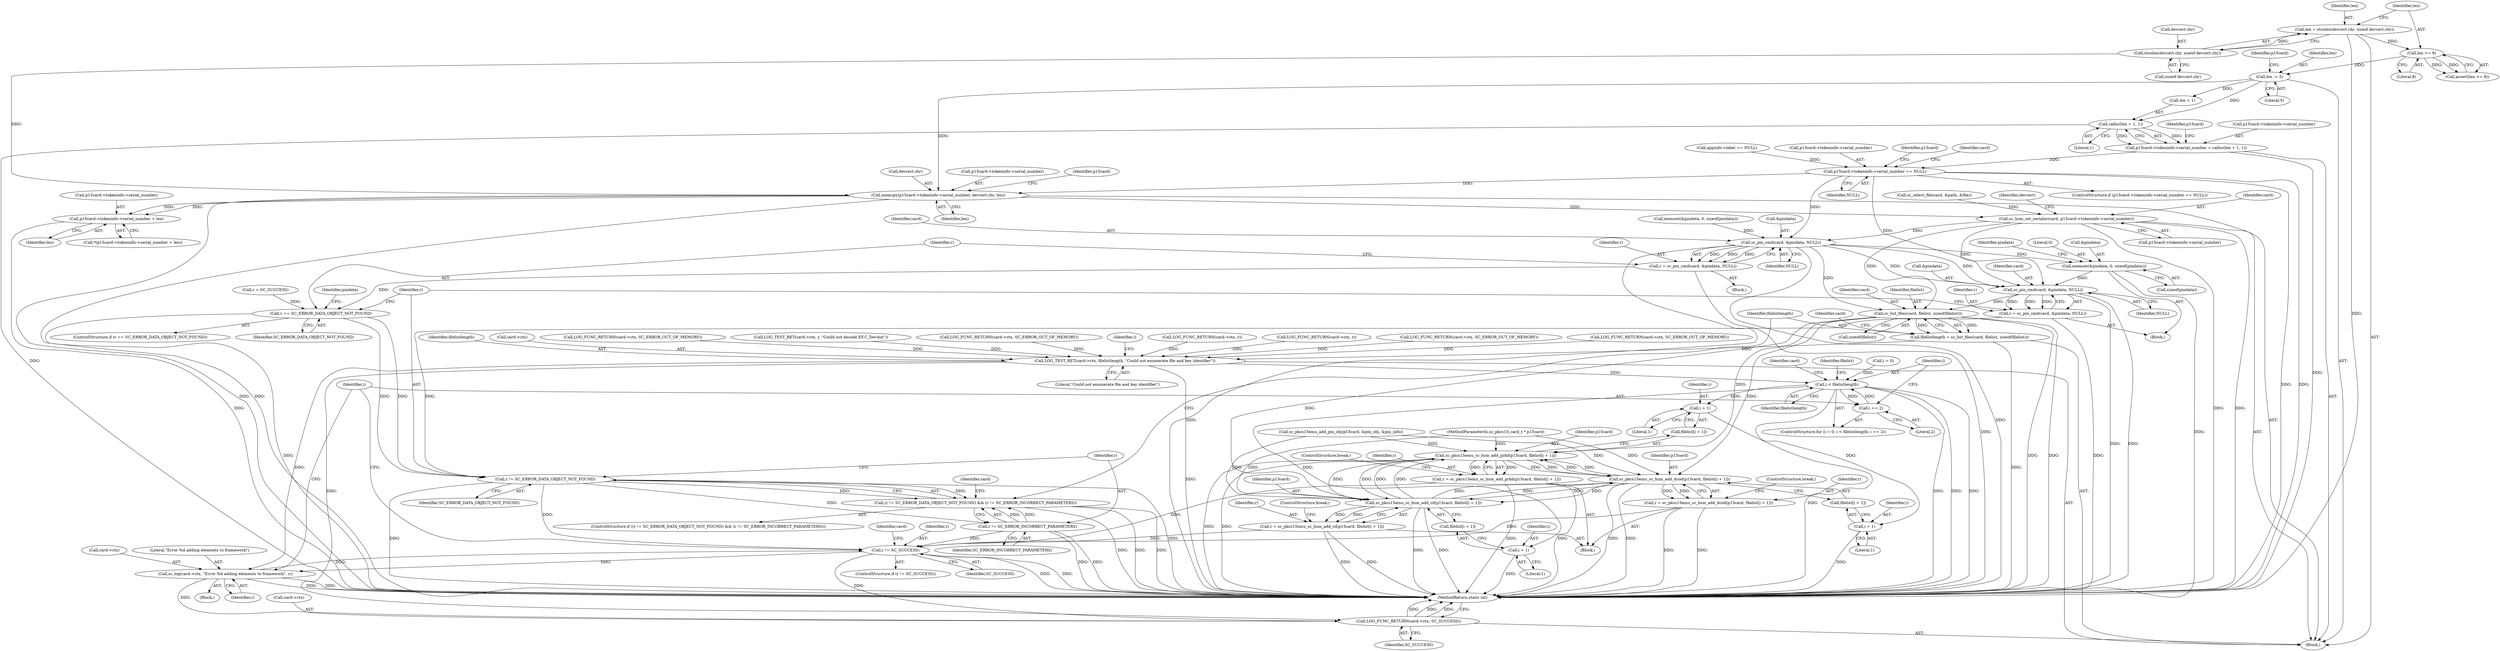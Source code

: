 digraph "0_OpenSC_360e95d45ac4123255a4c796db96337f332160ad#diff-d643a0fa169471dbf2912f4866dc49c5_6@API" {
"1000553" [label="(Call,calloc(len + 1, 1))"];
"1000544" [label="(Call,len -= 5)"];
"1000541" [label="(Call,len >= 8)"];
"1000530" [label="(Call,len = strnlen(devcert.chr, sizeof devcert.chr))"];
"1000532" [label="(Call,strnlen(devcert.chr, sizeof devcert.chr))"];
"1000547" [label="(Call,p15card->tokeninfo->serial_number = calloc(len + 1, 1))"];
"1000559" [label="(Call,p15card->tokeninfo->serial_number == NULL)"];
"1000571" [label="(Call,memcpy(p15card->tokeninfo->serial_number, devcert.chr, len))"];
"1000583" [label="(Call,p15card->tokeninfo->serial_number + len)"];
"1000591" [label="(Call,sc_hsm_set_serialnr(card, p15card->tokeninfo->serial_number))"];
"1000958" [label="(Call,sc_pin_cmd(card, &pindata, NULL))"];
"1000956" [label="(Call,r = sc_pin_cmd(card, &pindata, NULL))"];
"1000964" [label="(Call,r == SC_ERROR_DATA_OBJECT_NOT_FOUND)"];
"1000998" [label="(Call,r != SC_ERROR_DATA_OBJECT_NOT_FOUND)"];
"1000997" [label="(Call,(r != SC_ERROR_DATA_OBJECT_NOT_FOUND) && (r != SC_ERROR_INCORRECT_PARAMETERS))"];
"1001001" [label="(Call,r != SC_ERROR_INCORRECT_PARAMETERS)"];
"1001072" [label="(Call,r != SC_SUCCESS)"];
"1001076" [label="(Call,sc_log(card->ctx, \"Error %d adding elements to framework\", r))"];
"1001082" [label="(Call,LOG_FUNC_RETURN(card->ctx, SC_SUCCESS))"];
"1000968" [label="(Call,memset(&pindata, 0, sizeof(pindata)))"];
"1000991" [label="(Call,sc_pin_cmd(card, &pindata, NULL))"];
"1000989" [label="(Call,r = sc_pin_cmd(card, &pindata, NULL))"];
"1001011" [label="(Call,sc_list_files(card, filelist, sizeof(filelist)))"];
"1001009" [label="(Call,filelistlength = sc_list_files(card, filelist, sizeof(filelist)))"];
"1001016" [label="(Call,LOG_TEST_RET(card->ctx, filelistlength, \"Could not enumerate file and key identifier\"))"];
"1001026" [label="(Call,i < filelistlength)"];
"1001029" [label="(Call,i += 2)"];
"1001045" [label="(Call,i + 1)"];
"1001056" [label="(Call,i + 1)"];
"1001067" [label="(Call,i + 1)"];
"1001041" [label="(Call,sc_pkcs15emu_sc_hsm_add_prkd(p15card, filelist[i + 1]))"];
"1001039" [label="(Call,r = sc_pkcs15emu_sc_hsm_add_prkd(p15card, filelist[i + 1]))"];
"1001052" [label="(Call,sc_pkcs15emu_sc_hsm_add_dcod(p15card, filelist[i + 1]))"];
"1001050" [label="(Call,r = sc_pkcs15emu_sc_hsm_add_dcod(p15card, filelist[i + 1]))"];
"1001063" [label="(Call,sc_pkcs15emu_sc_hsm_add_cd(p15card, filelist[i + 1]))"];
"1001061" [label="(Call,r = sc_pkcs15emu_sc_hsm_add_cd(p15card, filelist[i + 1]))"];
"1001017" [label="(Call,card->ctx)"];
"1001054" [label="(Call,filelist[i + 1])"];
"1000546" [label="(Literal,5)"];
"1000960" [label="(Call,&pindata)"];
"1001056" [label="(Call,i + 1)"];
"1001083" [label="(Call,card->ctx)"];
"1000542" [label="(Identifier,len)"];
"1001051" [label="(Identifier,r)"];
"1001080" [label="(Literal,\"Error %d adding elements to framework\")"];
"1000107" [label="(Block,)"];
"1000584" [label="(Call,p15card->tokeninfo->serial_number)"];
"1000577" [label="(Call,devcert.chr)"];
"1000992" [label="(Identifier,card)"];
"1001050" [label="(Call,r = sc_pkcs15emu_sc_hsm_add_dcod(p15card, filelist[i + 1]))"];
"1000963" [label="(ControlStructure,if (r == SC_ERROR_DATA_OBJECT_NOT_FOUND))"];
"1000550" [label="(Identifier,p15card)"];
"1001026" [label="(Call,i < filelistlength)"];
"1000504" [label="(Call,LOG_FUNC_RETURN(card->ctx, SC_ERROR_OUT_OF_MEMORY))"];
"1000966" [label="(Identifier,SC_ERROR_DATA_OBJECT_NOT_FOUND)"];
"1001058" [label="(Literal,1)"];
"1000930" [label="(Call,r = SC_SUCCESS)"];
"1000582" [label="(Call,*(p15card->tokeninfo->serial_number + len))"];
"1000964" [label="(Call,r == SC_ERROR_DATA_OBJECT_NOT_FOUND)"];
"1001076" [label="(Call,sc_log(card->ctx, \"Error %d adding elements to framework\", r))"];
"1001047" [label="(Literal,1)"];
"1001053" [label="(Identifier,p15card)"];
"1001069" [label="(Literal,1)"];
"1000356" [label="(Call,LOG_TEST_RET(card->ctx, r, \"Could not decode EF.C_DevAut\"))"];
"1001029" [label="(Call,i += 2)"];
"1000591" [label="(Call,sc_hsm_set_serialnr(card, p15card->tokeninfo->serial_number))"];
"1000540" [label="(Call,assert(len >= 8))"];
"1001070" [label="(ControlStructure,break;)"];
"1001012" [label="(Identifier,card)"];
"1000580" [label="(Identifier,len)"];
"1000531" [label="(Identifier,len)"];
"1001018" [label="(Identifier,card)"];
"1000991" [label="(Call,sc_pin_cmd(card, &pindata, NULL))"];
"1000559" [label="(Call,p15card->tokeninfo->serial_number == NULL)"];
"1001010" [label="(Identifier,filelistlength)"];
"1000959" [label="(Identifier,card)"];
"1001087" [label="(MethodReturn,static int)"];
"1000532" [label="(Call,strnlen(devcert.chr, sizeof devcert.chr))"];
"1001082" [label="(Call,LOG_FUNC_RETURN(card->ctx, SC_SUCCESS))"];
"1001040" [label="(Identifier,r)"];
"1000541" [label="(Call,len >= 8)"];
"1000536" [label="(Call,sizeof devcert.chr)"];
"1000574" [label="(Identifier,p15card)"];
"1000968" [label="(Call,memset(&pindata, 0, sizeof(pindata)))"];
"1001086" [label="(Identifier,SC_SUCCESS)"];
"1001000" [label="(Identifier,SC_ERROR_DATA_OBJECT_NOT_FOUND)"];
"1000902" [label="(Call,sc_pkcs15emu_add_pin_obj(p15card, &pin_obj, &pin_info))"];
"1001039" [label="(Call,r = sc_pkcs15emu_sc_hsm_add_prkd(p15card, filelist[i + 1]))"];
"1000958" [label="(Call,sc_pin_cmd(card, &pindata, NULL))"];
"1000971" [label="(Literal,0)"];
"1000530" [label="(Call,len = strnlen(devcert.chr, sizeof devcert.chr))"];
"1000572" [label="(Call,p15card->tokeninfo->serial_number)"];
"1001084" [label="(Identifier,card)"];
"1001006" [label="(Identifier,card)"];
"1001077" [label="(Call,card->ctx)"];
"1000190" [label="(Call,sc_select_file(card, &path, &file))"];
"1001014" [label="(Call,sizeof(filelist))"];
"1001064" [label="(Identifier,p15card)"];
"1000568" [label="(Identifier,card)"];
"1001068" [label="(Identifier,i)"];
"1000965" [label="(Identifier,r)"];
"1000557" [label="(Literal,1)"];
"1000566" [label="(Call,LOG_FUNC_RETURN(card->ctx, SC_ERROR_OUT_OF_MEMORY))"];
"1001024" [label="(Identifier,i)"];
"1001078" [label="(Identifier,card)"];
"1000989" [label="(Call,r = sc_pin_cmd(card, &pindata, NULL))"];
"1001059" [label="(ControlStructure,break;)"];
"1001045" [label="(Call,i + 1)"];
"1000762" [label="(Call,LOG_FUNC_RETURN(card->ctx, r))"];
"1000589" [label="(Identifier,len)"];
"1000912" [label="(Call,LOG_FUNC_RETURN(card->ctx, r))"];
"1000520" [label="(Call,appinfo->label == NULL)"];
"1000999" [label="(Identifier,r)"];
"1000934" [label="(Block,)"];
"1001041" [label="(Call,sc_pkcs15emu_sc_hsm_add_prkd(p15card, filelist[i + 1]))"];
"1001065" [label="(Call,filelist[i + 1])"];
"1001001" [label="(Call,r != SC_ERROR_INCORRECT_PARAMETERS)"];
"1001030" [label="(Identifier,i)"];
"1001043" [label="(Call,filelist[i + 1])"];
"1000957" [label="(Identifier,r)"];
"1001021" [label="(Literal,\"Could not enumerate file and key identifier\")"];
"1001046" [label="(Identifier,i)"];
"1000565" [label="(Identifier,NULL)"];
"1000558" [label="(ControlStructure,if (p15card->tokeninfo->serial_number == NULL))"];
"1000553" [label="(Call,calloc(len + 1, 1))"];
"1000545" [label="(Identifier,len)"];
"1001042" [label="(Identifier,p15card)"];
"1001075" [label="(Block,)"];
"1000956" [label="(Call,r = sc_pin_cmd(card, &pindata, NULL))"];
"1000547" [label="(Call,p15card->tokeninfo->serial_number = calloc(len + 1, 1))"];
"1000583" [label="(Call,p15card->tokeninfo->serial_number + len)"];
"1000600" [label="(Identifier,devcert)"];
"1001057" [label="(Identifier,i)"];
"1001081" [label="(Identifier,r)"];
"1000560" [label="(Call,p15card->tokeninfo->serial_number)"];
"1001002" [label="(Identifier,r)"];
"1001031" [label="(Literal,2)"];
"1000586" [label="(Identifier,p15card)"];
"1000995" [label="(Identifier,NULL)"];
"1001009" [label="(Call,filelistlength = sc_list_files(card, filelist, sizeof(filelist)))"];
"1000592" [label="(Identifier,card)"];
"1001063" [label="(Call,sc_pkcs15emu_sc_hsm_add_cd(p15card, filelist[i + 1]))"];
"1001022" [label="(ControlStructure,for (i = 0; i < filelistlength; i += 2))"];
"1000543" [label="(Literal,8)"];
"1001072" [label="(Call,r != SC_SUCCESS)"];
"1000969" [label="(Call,&pindata)"];
"1000976" [label="(Identifier,pindata)"];
"1001071" [label="(ControlStructure,if (r != SC_SUCCESS))"];
"1000554" [label="(Call,len + 1)"];
"1001035" [label="(Identifier,filelist)"];
"1000562" [label="(Identifier,p15card)"];
"1001061" [label="(Call,r = sc_pkcs15emu_sc_hsm_add_cd(p15card, filelist[i + 1]))"];
"1000416" [label="(Call,LOG_FUNC_RETURN(card->ctx, SC_ERROR_OUT_OF_MEMORY))"];
"1000967" [label="(Block,)"];
"1000935" [label="(Call,memset(&pindata, 0, sizeof(pindata)))"];
"1001067" [label="(Call,i + 1)"];
"1000990" [label="(Identifier,r)"];
"1000525" [label="(Call,LOG_FUNC_RETURN(card->ctx, SC_ERROR_OUT_OF_MEMORY))"];
"1001013" [label="(Identifier,filelist)"];
"1001052" [label="(Call,sc_pkcs15emu_sc_hsm_add_dcod(p15card, filelist[i + 1]))"];
"1000571" [label="(Call,memcpy(p15card->tokeninfo->serial_number, devcert.chr, len))"];
"1001073" [label="(Identifier,r)"];
"1000962" [label="(Identifier,NULL)"];
"1001023" [label="(Call,i = 0)"];
"1000593" [label="(Call,p15card->tokeninfo->serial_number)"];
"1001028" [label="(Identifier,filelistlength)"];
"1000533" [label="(Call,devcert.chr)"];
"1001011" [label="(Call,sc_list_files(card, filelist, sizeof(filelist)))"];
"1001020" [label="(Identifier,filelistlength)"];
"1001027" [label="(Identifier,i)"];
"1000544" [label="(Call,len -= 5)"];
"1000548" [label="(Call,p15card->tokeninfo->serial_number)"];
"1001062" [label="(Identifier,r)"];
"1001016" [label="(Call,LOG_TEST_RET(card->ctx, filelistlength, \"Could not enumerate file and key identifier\"))"];
"1000997" [label="(Call,(r != SC_ERROR_DATA_OBJECT_NOT_FOUND) && (r != SC_ERROR_INCORRECT_PARAMETERS))"];
"1001048" [label="(ControlStructure,break;)"];
"1000993" [label="(Call,&pindata)"];
"1000970" [label="(Identifier,pindata)"];
"1000996" [label="(ControlStructure,if ((r != SC_ERROR_DATA_OBJECT_NOT_FOUND) && (r != SC_ERROR_INCORRECT_PARAMETERS)))"];
"1001074" [label="(Identifier,SC_SUCCESS)"];
"1000972" [label="(Call,sizeof(pindata))"];
"1000106" [label="(MethodParameterIn,sc_pkcs15_card_t * p15card)"];
"1001037" [label="(Block,)"];
"1000998" [label="(Call,r != SC_ERROR_DATA_OBJECT_NOT_FOUND)"];
"1001003" [label="(Identifier,SC_ERROR_INCORRECT_PARAMETERS)"];
"1000553" -> "1000547"  [label="AST: "];
"1000553" -> "1000557"  [label="CFG: "];
"1000554" -> "1000553"  [label="AST: "];
"1000557" -> "1000553"  [label="AST: "];
"1000547" -> "1000553"  [label="CFG: "];
"1000553" -> "1001087"  [label="DDG: "];
"1000553" -> "1000547"  [label="DDG: "];
"1000553" -> "1000547"  [label="DDG: "];
"1000544" -> "1000553"  [label="DDG: "];
"1000544" -> "1000107"  [label="AST: "];
"1000544" -> "1000546"  [label="CFG: "];
"1000545" -> "1000544"  [label="AST: "];
"1000546" -> "1000544"  [label="AST: "];
"1000550" -> "1000544"  [label="CFG: "];
"1000541" -> "1000544"  [label="DDG: "];
"1000544" -> "1000554"  [label="DDG: "];
"1000544" -> "1000571"  [label="DDG: "];
"1000541" -> "1000540"  [label="AST: "];
"1000541" -> "1000543"  [label="CFG: "];
"1000542" -> "1000541"  [label="AST: "];
"1000543" -> "1000541"  [label="AST: "];
"1000540" -> "1000541"  [label="CFG: "];
"1000541" -> "1000540"  [label="DDG: "];
"1000541" -> "1000540"  [label="DDG: "];
"1000530" -> "1000541"  [label="DDG: "];
"1000530" -> "1000107"  [label="AST: "];
"1000530" -> "1000532"  [label="CFG: "];
"1000531" -> "1000530"  [label="AST: "];
"1000532" -> "1000530"  [label="AST: "];
"1000542" -> "1000530"  [label="CFG: "];
"1000530" -> "1001087"  [label="DDG: "];
"1000532" -> "1000530"  [label="DDG: "];
"1000532" -> "1000536"  [label="CFG: "];
"1000533" -> "1000532"  [label="AST: "];
"1000536" -> "1000532"  [label="AST: "];
"1000532" -> "1000571"  [label="DDG: "];
"1000547" -> "1000107"  [label="AST: "];
"1000548" -> "1000547"  [label="AST: "];
"1000562" -> "1000547"  [label="CFG: "];
"1000547" -> "1001087"  [label="DDG: "];
"1000547" -> "1000559"  [label="DDG: "];
"1000559" -> "1000558"  [label="AST: "];
"1000559" -> "1000565"  [label="CFG: "];
"1000560" -> "1000559"  [label="AST: "];
"1000565" -> "1000559"  [label="AST: "];
"1000568" -> "1000559"  [label="CFG: "];
"1000574" -> "1000559"  [label="CFG: "];
"1000559" -> "1001087"  [label="DDG: "];
"1000559" -> "1001087"  [label="DDG: "];
"1000520" -> "1000559"  [label="DDG: "];
"1000559" -> "1000571"  [label="DDG: "];
"1000559" -> "1000958"  [label="DDG: "];
"1000559" -> "1000991"  [label="DDG: "];
"1000571" -> "1000107"  [label="AST: "];
"1000571" -> "1000580"  [label="CFG: "];
"1000572" -> "1000571"  [label="AST: "];
"1000577" -> "1000571"  [label="AST: "];
"1000580" -> "1000571"  [label="AST: "];
"1000586" -> "1000571"  [label="CFG: "];
"1000571" -> "1001087"  [label="DDG: "];
"1000571" -> "1001087"  [label="DDG: "];
"1000571" -> "1000583"  [label="DDG: "];
"1000571" -> "1000583"  [label="DDG: "];
"1000571" -> "1000591"  [label="DDG: "];
"1000583" -> "1000582"  [label="AST: "];
"1000583" -> "1000589"  [label="CFG: "];
"1000584" -> "1000583"  [label="AST: "];
"1000589" -> "1000583"  [label="AST: "];
"1000582" -> "1000583"  [label="CFG: "];
"1000583" -> "1001087"  [label="DDG: "];
"1000591" -> "1000107"  [label="AST: "];
"1000591" -> "1000593"  [label="CFG: "];
"1000592" -> "1000591"  [label="AST: "];
"1000593" -> "1000591"  [label="AST: "];
"1000600" -> "1000591"  [label="CFG: "];
"1000591" -> "1001087"  [label="DDG: "];
"1000591" -> "1001087"  [label="DDG: "];
"1000190" -> "1000591"  [label="DDG: "];
"1000591" -> "1000958"  [label="DDG: "];
"1000591" -> "1000991"  [label="DDG: "];
"1000591" -> "1001011"  [label="DDG: "];
"1000958" -> "1000956"  [label="AST: "];
"1000958" -> "1000962"  [label="CFG: "];
"1000959" -> "1000958"  [label="AST: "];
"1000960" -> "1000958"  [label="AST: "];
"1000962" -> "1000958"  [label="AST: "];
"1000956" -> "1000958"  [label="CFG: "];
"1000958" -> "1001087"  [label="DDG: "];
"1000958" -> "1001087"  [label="DDG: "];
"1000958" -> "1000956"  [label="DDG: "];
"1000958" -> "1000956"  [label="DDG: "];
"1000958" -> "1000956"  [label="DDG: "];
"1000935" -> "1000958"  [label="DDG: "];
"1000958" -> "1000968"  [label="DDG: "];
"1000958" -> "1000991"  [label="DDG: "];
"1000958" -> "1000991"  [label="DDG: "];
"1000958" -> "1001011"  [label="DDG: "];
"1000956" -> "1000934"  [label="AST: "];
"1000957" -> "1000956"  [label="AST: "];
"1000965" -> "1000956"  [label="CFG: "];
"1000956" -> "1001087"  [label="DDG: "];
"1000956" -> "1000964"  [label="DDG: "];
"1000964" -> "1000963"  [label="AST: "];
"1000964" -> "1000966"  [label="CFG: "];
"1000965" -> "1000964"  [label="AST: "];
"1000966" -> "1000964"  [label="AST: "];
"1000970" -> "1000964"  [label="CFG: "];
"1000999" -> "1000964"  [label="CFG: "];
"1000964" -> "1001087"  [label="DDG: "];
"1000930" -> "1000964"  [label="DDG: "];
"1000964" -> "1000998"  [label="DDG: "];
"1000964" -> "1000998"  [label="DDG: "];
"1000998" -> "1000997"  [label="AST: "];
"1000998" -> "1001000"  [label="CFG: "];
"1000999" -> "1000998"  [label="AST: "];
"1001000" -> "1000998"  [label="AST: "];
"1001002" -> "1000998"  [label="CFG: "];
"1000997" -> "1000998"  [label="CFG: "];
"1000998" -> "1001087"  [label="DDG: "];
"1000998" -> "1001087"  [label="DDG: "];
"1000998" -> "1000997"  [label="DDG: "];
"1000998" -> "1000997"  [label="DDG: "];
"1000989" -> "1000998"  [label="DDG: "];
"1000998" -> "1001001"  [label="DDG: "];
"1000998" -> "1001072"  [label="DDG: "];
"1000997" -> "1000996"  [label="AST: "];
"1000997" -> "1001001"  [label="CFG: "];
"1001001" -> "1000997"  [label="AST: "];
"1001006" -> "1000997"  [label="CFG: "];
"1001010" -> "1000997"  [label="CFG: "];
"1000997" -> "1001087"  [label="DDG: "];
"1000997" -> "1001087"  [label="DDG: "];
"1000997" -> "1001087"  [label="DDG: "];
"1001001" -> "1000997"  [label="DDG: "];
"1001001" -> "1000997"  [label="DDG: "];
"1001001" -> "1001003"  [label="CFG: "];
"1001002" -> "1001001"  [label="AST: "];
"1001003" -> "1001001"  [label="AST: "];
"1001001" -> "1001087"  [label="DDG: "];
"1001001" -> "1001087"  [label="DDG: "];
"1001001" -> "1001072"  [label="DDG: "];
"1001072" -> "1001071"  [label="AST: "];
"1001072" -> "1001074"  [label="CFG: "];
"1001073" -> "1001072"  [label="AST: "];
"1001074" -> "1001072"  [label="AST: "];
"1001078" -> "1001072"  [label="CFG: "];
"1001030" -> "1001072"  [label="CFG: "];
"1001072" -> "1001087"  [label="DDG: "];
"1001072" -> "1001087"  [label="DDG: "];
"1001061" -> "1001072"  [label="DDG: "];
"1001050" -> "1001072"  [label="DDG: "];
"1001039" -> "1001072"  [label="DDG: "];
"1001076" -> "1001072"  [label="DDG: "];
"1001072" -> "1001076"  [label="DDG: "];
"1001072" -> "1001082"  [label="DDG: "];
"1001076" -> "1001075"  [label="AST: "];
"1001076" -> "1001081"  [label="CFG: "];
"1001077" -> "1001076"  [label="AST: "];
"1001080" -> "1001076"  [label="AST: "];
"1001081" -> "1001076"  [label="AST: "];
"1001030" -> "1001076"  [label="CFG: "];
"1001076" -> "1001087"  [label="DDG: "];
"1001076" -> "1001087"  [label="DDG: "];
"1001016" -> "1001076"  [label="DDG: "];
"1001076" -> "1001082"  [label="DDG: "];
"1001082" -> "1000107"  [label="AST: "];
"1001082" -> "1001086"  [label="CFG: "];
"1001083" -> "1001082"  [label="AST: "];
"1001086" -> "1001082"  [label="AST: "];
"1001087" -> "1001082"  [label="CFG: "];
"1001082" -> "1001087"  [label="DDG: "];
"1001082" -> "1001087"  [label="DDG: "];
"1001082" -> "1001087"  [label="DDG: "];
"1001016" -> "1001082"  [label="DDG: "];
"1000968" -> "1000967"  [label="AST: "];
"1000968" -> "1000972"  [label="CFG: "];
"1000969" -> "1000968"  [label="AST: "];
"1000971" -> "1000968"  [label="AST: "];
"1000972" -> "1000968"  [label="AST: "];
"1000976" -> "1000968"  [label="CFG: "];
"1000968" -> "1001087"  [label="DDG: "];
"1000968" -> "1000991"  [label="DDG: "];
"1000991" -> "1000989"  [label="AST: "];
"1000991" -> "1000995"  [label="CFG: "];
"1000992" -> "1000991"  [label="AST: "];
"1000993" -> "1000991"  [label="AST: "];
"1000995" -> "1000991"  [label="AST: "];
"1000989" -> "1000991"  [label="CFG: "];
"1000991" -> "1001087"  [label="DDG: "];
"1000991" -> "1001087"  [label="DDG: "];
"1000991" -> "1000989"  [label="DDG: "];
"1000991" -> "1000989"  [label="DDG: "];
"1000991" -> "1000989"  [label="DDG: "];
"1000991" -> "1001011"  [label="DDG: "];
"1000989" -> "1000967"  [label="AST: "];
"1000990" -> "1000989"  [label="AST: "];
"1000999" -> "1000989"  [label="CFG: "];
"1000989" -> "1001087"  [label="DDG: "];
"1001011" -> "1001009"  [label="AST: "];
"1001011" -> "1001014"  [label="CFG: "];
"1001012" -> "1001011"  [label="AST: "];
"1001013" -> "1001011"  [label="AST: "];
"1001014" -> "1001011"  [label="AST: "];
"1001009" -> "1001011"  [label="CFG: "];
"1001011" -> "1001087"  [label="DDG: "];
"1001011" -> "1001087"  [label="DDG: "];
"1001011" -> "1001009"  [label="DDG: "];
"1001011" -> "1001009"  [label="DDG: "];
"1001011" -> "1001041"  [label="DDG: "];
"1001011" -> "1001052"  [label="DDG: "];
"1001011" -> "1001063"  [label="DDG: "];
"1001009" -> "1000107"  [label="AST: "];
"1001010" -> "1001009"  [label="AST: "];
"1001018" -> "1001009"  [label="CFG: "];
"1001009" -> "1001087"  [label="DDG: "];
"1001009" -> "1001016"  [label="DDG: "];
"1001016" -> "1000107"  [label="AST: "];
"1001016" -> "1001021"  [label="CFG: "];
"1001017" -> "1001016"  [label="AST: "];
"1001020" -> "1001016"  [label="AST: "];
"1001021" -> "1001016"  [label="AST: "];
"1001024" -> "1001016"  [label="CFG: "];
"1001016" -> "1001087"  [label="DDG: "];
"1000356" -> "1001016"  [label="DDG: "];
"1000566" -> "1001016"  [label="DDG: "];
"1000525" -> "1001016"  [label="DDG: "];
"1000762" -> "1001016"  [label="DDG: "];
"1000504" -> "1001016"  [label="DDG: "];
"1000416" -> "1001016"  [label="DDG: "];
"1000912" -> "1001016"  [label="DDG: "];
"1001016" -> "1001026"  [label="DDG: "];
"1001026" -> "1001022"  [label="AST: "];
"1001026" -> "1001028"  [label="CFG: "];
"1001027" -> "1001026"  [label="AST: "];
"1001028" -> "1001026"  [label="AST: "];
"1001035" -> "1001026"  [label="CFG: "];
"1001084" -> "1001026"  [label="CFG: "];
"1001026" -> "1001087"  [label="DDG: "];
"1001026" -> "1001087"  [label="DDG: "];
"1001026" -> "1001087"  [label="DDG: "];
"1001023" -> "1001026"  [label="DDG: "];
"1001029" -> "1001026"  [label="DDG: "];
"1001026" -> "1001029"  [label="DDG: "];
"1001026" -> "1001045"  [label="DDG: "];
"1001026" -> "1001056"  [label="DDG: "];
"1001026" -> "1001067"  [label="DDG: "];
"1001029" -> "1001022"  [label="AST: "];
"1001029" -> "1001031"  [label="CFG: "];
"1001030" -> "1001029"  [label="AST: "];
"1001031" -> "1001029"  [label="AST: "];
"1001027" -> "1001029"  [label="CFG: "];
"1001045" -> "1001043"  [label="AST: "];
"1001045" -> "1001047"  [label="CFG: "];
"1001046" -> "1001045"  [label="AST: "];
"1001047" -> "1001045"  [label="AST: "];
"1001043" -> "1001045"  [label="CFG: "];
"1001045" -> "1001087"  [label="DDG: "];
"1001056" -> "1001054"  [label="AST: "];
"1001056" -> "1001058"  [label="CFG: "];
"1001057" -> "1001056"  [label="AST: "];
"1001058" -> "1001056"  [label="AST: "];
"1001054" -> "1001056"  [label="CFG: "];
"1001056" -> "1001087"  [label="DDG: "];
"1001067" -> "1001065"  [label="AST: "];
"1001067" -> "1001069"  [label="CFG: "];
"1001068" -> "1001067"  [label="AST: "];
"1001069" -> "1001067"  [label="AST: "];
"1001065" -> "1001067"  [label="CFG: "];
"1001067" -> "1001087"  [label="DDG: "];
"1001041" -> "1001039"  [label="AST: "];
"1001041" -> "1001043"  [label="CFG: "];
"1001042" -> "1001041"  [label="AST: "];
"1001043" -> "1001041"  [label="AST: "];
"1001039" -> "1001041"  [label="CFG: "];
"1001041" -> "1001087"  [label="DDG: "];
"1001041" -> "1001087"  [label="DDG: "];
"1001041" -> "1001039"  [label="DDG: "];
"1001041" -> "1001039"  [label="DDG: "];
"1001063" -> "1001041"  [label="DDG: "];
"1001063" -> "1001041"  [label="DDG: "];
"1000902" -> "1001041"  [label="DDG: "];
"1001052" -> "1001041"  [label="DDG: "];
"1001052" -> "1001041"  [label="DDG: "];
"1000106" -> "1001041"  [label="DDG: "];
"1001041" -> "1001052"  [label="DDG: "];
"1001041" -> "1001052"  [label="DDG: "];
"1001041" -> "1001063"  [label="DDG: "];
"1001041" -> "1001063"  [label="DDG: "];
"1001039" -> "1001037"  [label="AST: "];
"1001040" -> "1001039"  [label="AST: "];
"1001048" -> "1001039"  [label="CFG: "];
"1001039" -> "1001087"  [label="DDG: "];
"1001039" -> "1001087"  [label="DDG: "];
"1001052" -> "1001050"  [label="AST: "];
"1001052" -> "1001054"  [label="CFG: "];
"1001053" -> "1001052"  [label="AST: "];
"1001054" -> "1001052"  [label="AST: "];
"1001050" -> "1001052"  [label="CFG: "];
"1001052" -> "1001087"  [label="DDG: "];
"1001052" -> "1001087"  [label="DDG: "];
"1001052" -> "1001050"  [label="DDG: "];
"1001052" -> "1001050"  [label="DDG: "];
"1001063" -> "1001052"  [label="DDG: "];
"1001063" -> "1001052"  [label="DDG: "];
"1000902" -> "1001052"  [label="DDG: "];
"1000106" -> "1001052"  [label="DDG: "];
"1001052" -> "1001063"  [label="DDG: "];
"1001052" -> "1001063"  [label="DDG: "];
"1001050" -> "1001037"  [label="AST: "];
"1001051" -> "1001050"  [label="AST: "];
"1001059" -> "1001050"  [label="CFG: "];
"1001050" -> "1001087"  [label="DDG: "];
"1001050" -> "1001087"  [label="DDG: "];
"1001063" -> "1001061"  [label="AST: "];
"1001063" -> "1001065"  [label="CFG: "];
"1001064" -> "1001063"  [label="AST: "];
"1001065" -> "1001063"  [label="AST: "];
"1001061" -> "1001063"  [label="CFG: "];
"1001063" -> "1001087"  [label="DDG: "];
"1001063" -> "1001087"  [label="DDG: "];
"1001063" -> "1001061"  [label="DDG: "];
"1001063" -> "1001061"  [label="DDG: "];
"1000902" -> "1001063"  [label="DDG: "];
"1000106" -> "1001063"  [label="DDG: "];
"1001061" -> "1001037"  [label="AST: "];
"1001062" -> "1001061"  [label="AST: "];
"1001070" -> "1001061"  [label="CFG: "];
"1001061" -> "1001087"  [label="DDG: "];
"1001061" -> "1001087"  [label="DDG: "];
}
